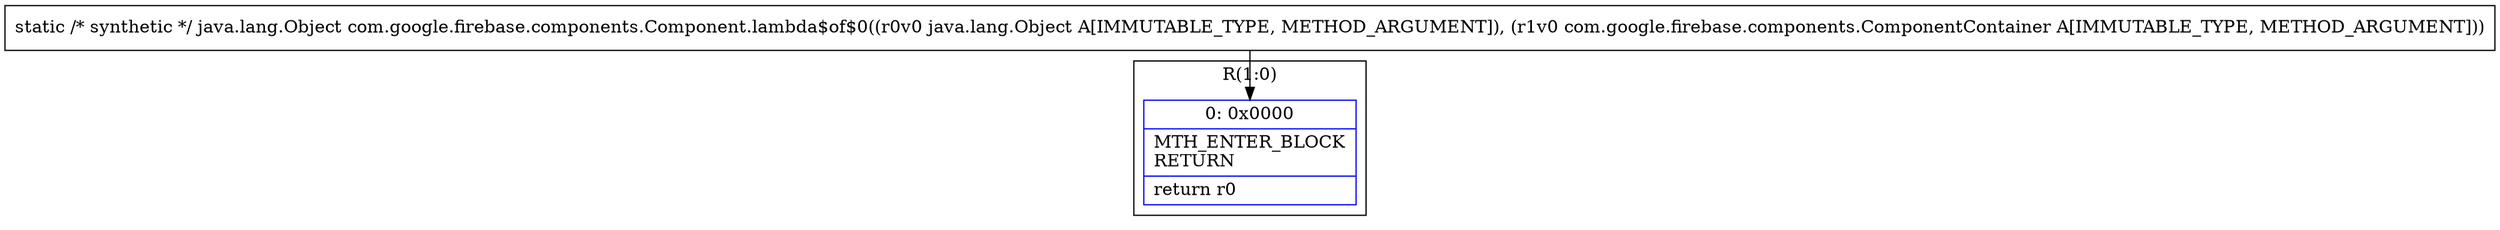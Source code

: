digraph "CFG forcom.google.firebase.components.Component.lambda$of$0(Ljava\/lang\/Object;Lcom\/google\/firebase\/components\/ComponentContainer;)Ljava\/lang\/Object;" {
subgraph cluster_Region_590467276 {
label = "R(1:0)";
node [shape=record,color=blue];
Node_0 [shape=record,label="{0\:\ 0x0000|MTH_ENTER_BLOCK\lRETURN\l|return r0\l}"];
}
MethodNode[shape=record,label="{static \/* synthetic *\/ java.lang.Object com.google.firebase.components.Component.lambda$of$0((r0v0 java.lang.Object A[IMMUTABLE_TYPE, METHOD_ARGUMENT]), (r1v0 com.google.firebase.components.ComponentContainer A[IMMUTABLE_TYPE, METHOD_ARGUMENT])) }"];
MethodNode -> Node_0;
}

